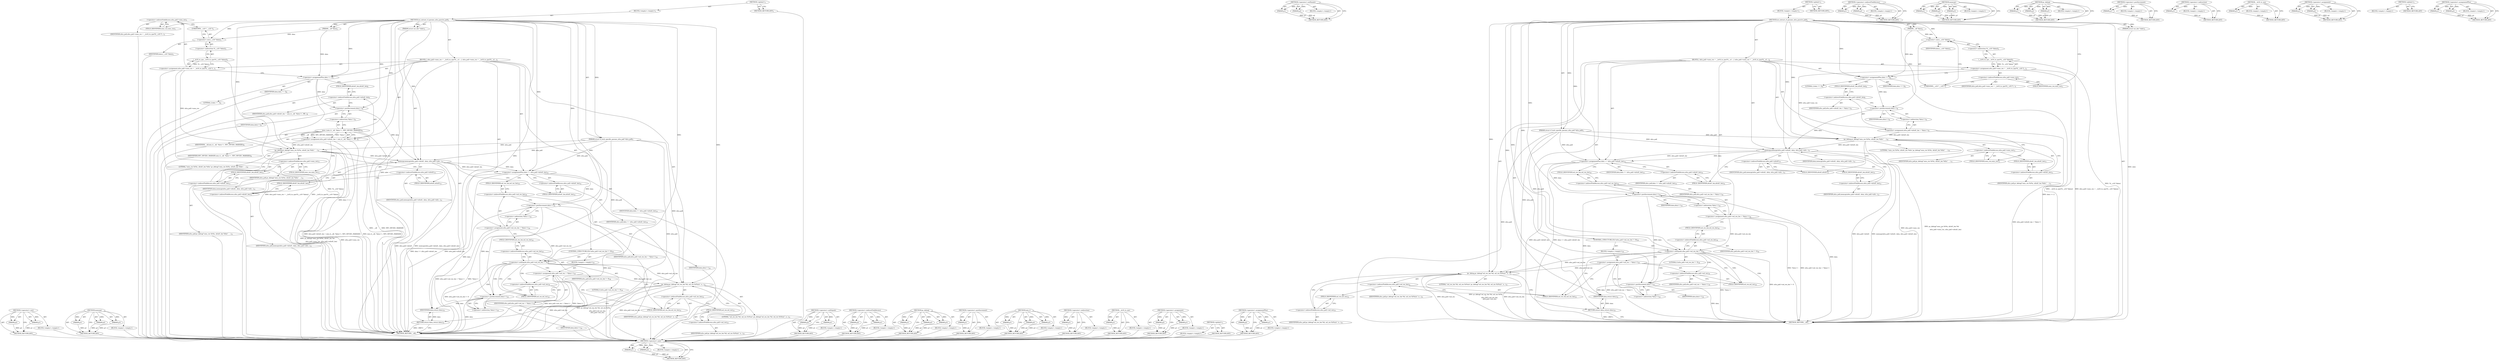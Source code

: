 digraph "&lt;operator&gt;.assignmentPlus" {
vulnerable_129 [label=<(METHOD,&lt;operator&gt;.cast)>];
vulnerable_130 [label=<(PARAM,p1)>];
vulnerable_131 [label=<(PARAM,p2)>];
vulnerable_132 [label=<(BLOCK,&lt;empty&gt;,&lt;empty&gt;)>];
vulnerable_133 [label=<(METHOD_RETURN,ANY)>];
vulnerable_155 [label=<(METHOD,&lt;operator&gt;.notEquals)>];
vulnerable_156 [label=<(PARAM,p1)>];
vulnerable_157 [label=<(PARAM,p2)>];
vulnerable_158 [label=<(BLOCK,&lt;empty&gt;,&lt;empty&gt;)>];
vulnerable_159 [label=<(METHOD_RETURN,ANY)>];
vulnerable_6 [label=<(METHOD,&lt;global&gt;)<SUB>1</SUB>>];
vulnerable_7 [label=<(BLOCK,&lt;empty&gt;,&lt;empty&gt;)<SUB>1</SUB>>];
vulnerable_8 [label=<(METHOD,nci_extract_rf_params_nfca_passive_poll)<SUB>1</SUB>>];
vulnerable_9 [label=<(PARAM,struct nci_dev *ndev)<SUB>1</SUB>>];
vulnerable_10 [label=<(PARAM,struct rf_tech_specific_params_nfca_poll *nfca_poll)<SUB>2</SUB>>];
vulnerable_11 [label=<(PARAM,__u8 *data)<SUB>3</SUB>>];
vulnerable_12 [label=<(BLOCK,{
 	nfca_poll-&gt;sens_res = __le16_to_cpu(*((__u1...,{
 	nfca_poll-&gt;sens_res = __le16_to_cpu(*((__u1...)<SUB>4</SUB>>];
vulnerable_13 [label=<(&lt;operator&gt;.assignment,nfca_poll-&gt;sens_res = __le16_to_cpu(*((__u16 *)...)<SUB>5</SUB>>];
vulnerable_14 [label=<(&lt;operator&gt;.indirectFieldAccess,nfca_poll-&gt;sens_res)<SUB>5</SUB>>];
vulnerable_15 [label=<(IDENTIFIER,nfca_poll,nfca_poll-&gt;sens_res = __le16_to_cpu(*((__u16 *)...)<SUB>5</SUB>>];
vulnerable_16 [label=<(FIELD_IDENTIFIER,sens_res,sens_res)<SUB>5</SUB>>];
vulnerable_17 [label=<(__le16_to_cpu,__le16_to_cpu(*((__u16 *)data)))<SUB>5</SUB>>];
vulnerable_18 [label=<(&lt;operator&gt;.indirection,*((__u16 *)data))<SUB>5</SUB>>];
vulnerable_19 [label=<(&lt;operator&gt;.cast,(__u16 *)data)<SUB>5</SUB>>];
vulnerable_20 [label=<(UNKNOWN,__u16 *,__u16 *)<SUB>5</SUB>>];
vulnerable_21 [label=<(IDENTIFIER,data,(__u16 *)data)<SUB>5</SUB>>];
vulnerable_22 [label=<(&lt;operator&gt;.assignmentPlus,data += 2)<SUB>6</SUB>>];
vulnerable_23 [label=<(IDENTIFIER,data,data += 2)<SUB>6</SUB>>];
vulnerable_24 [label=<(LITERAL,2,data += 2)<SUB>6</SUB>>];
vulnerable_25 [label=<(&lt;operator&gt;.assignment,nfca_poll-&gt;nfcid1_len = *data++)<SUB>8</SUB>>];
vulnerable_26 [label=<(&lt;operator&gt;.indirectFieldAccess,nfca_poll-&gt;nfcid1_len)<SUB>8</SUB>>];
vulnerable_27 [label=<(IDENTIFIER,nfca_poll,nfca_poll-&gt;nfcid1_len = *data++)<SUB>8</SUB>>];
vulnerable_28 [label=<(FIELD_IDENTIFIER,nfcid1_len,nfcid1_len)<SUB>8</SUB>>];
vulnerable_29 [label=<(&lt;operator&gt;.indirection,*data++)<SUB>8</SUB>>];
vulnerable_30 [label=<(&lt;operator&gt;.postIncrement,data++)<SUB>8</SUB>>];
vulnerable_31 [label=<(IDENTIFIER,data,data++)<SUB>8</SUB>>];
vulnerable_32 [label=<(pr_debug,pr_debug(&quot;sens_res 0x%x, nfcid1_len %d\n&quot;,
 		 ...)<SUB>10</SUB>>];
vulnerable_33 [label=<(LITERAL,&quot;sens_res 0x%x, nfcid1_len %d\n&quot;,pr_debug(&quot;sens_res 0x%x, nfcid1_len %d\n&quot;,
 		 ...)<SUB>10</SUB>>];
vulnerable_34 [label=<(&lt;operator&gt;.indirectFieldAccess,nfca_poll-&gt;sens_res)<SUB>11</SUB>>];
vulnerable_35 [label=<(IDENTIFIER,nfca_poll,pr_debug(&quot;sens_res 0x%x, nfcid1_len %d\n&quot;,
 		 ...)<SUB>11</SUB>>];
vulnerable_36 [label=<(FIELD_IDENTIFIER,sens_res,sens_res)<SUB>11</SUB>>];
vulnerable_37 [label=<(&lt;operator&gt;.indirectFieldAccess,nfca_poll-&gt;nfcid1_len)<SUB>11</SUB>>];
vulnerable_38 [label=<(IDENTIFIER,nfca_poll,pr_debug(&quot;sens_res 0x%x, nfcid1_len %d\n&quot;,
 		 ...)<SUB>11</SUB>>];
vulnerable_39 [label=<(FIELD_IDENTIFIER,nfcid1_len,nfcid1_len)<SUB>11</SUB>>];
vulnerable_40 [label=<(memcpy,memcpy(nfca_poll-&gt;nfcid1, data, nfca_poll-&gt;nfci...)<SUB>13</SUB>>];
vulnerable_41 [label=<(&lt;operator&gt;.indirectFieldAccess,nfca_poll-&gt;nfcid1)<SUB>13</SUB>>];
vulnerable_42 [label=<(IDENTIFIER,nfca_poll,memcpy(nfca_poll-&gt;nfcid1, data, nfca_poll-&gt;nfci...)<SUB>13</SUB>>];
vulnerable_43 [label=<(FIELD_IDENTIFIER,nfcid1,nfcid1)<SUB>13</SUB>>];
vulnerable_44 [label=<(IDENTIFIER,data,memcpy(nfca_poll-&gt;nfcid1, data, nfca_poll-&gt;nfci...)<SUB>13</SUB>>];
vulnerable_45 [label=<(&lt;operator&gt;.indirectFieldAccess,nfca_poll-&gt;nfcid1_len)<SUB>13</SUB>>];
vulnerable_46 [label=<(IDENTIFIER,nfca_poll,memcpy(nfca_poll-&gt;nfcid1, data, nfca_poll-&gt;nfci...)<SUB>13</SUB>>];
vulnerable_47 [label=<(FIELD_IDENTIFIER,nfcid1_len,nfcid1_len)<SUB>13</SUB>>];
vulnerable_48 [label=<(&lt;operator&gt;.assignmentPlus,data += nfca_poll-&gt;nfcid1_len)<SUB>14</SUB>>];
vulnerable_49 [label=<(IDENTIFIER,data,data += nfca_poll-&gt;nfcid1_len)<SUB>14</SUB>>];
vulnerable_50 [label=<(&lt;operator&gt;.indirectFieldAccess,nfca_poll-&gt;nfcid1_len)<SUB>14</SUB>>];
vulnerable_51 [label=<(IDENTIFIER,nfca_poll,data += nfca_poll-&gt;nfcid1_len)<SUB>14</SUB>>];
vulnerable_52 [label=<(FIELD_IDENTIFIER,nfcid1_len,nfcid1_len)<SUB>14</SUB>>];
vulnerable_53 [label=<(&lt;operator&gt;.assignment,nfca_poll-&gt;sel_res_len = *data++)<SUB>16</SUB>>];
vulnerable_54 [label=<(&lt;operator&gt;.indirectFieldAccess,nfca_poll-&gt;sel_res_len)<SUB>16</SUB>>];
vulnerable_55 [label=<(IDENTIFIER,nfca_poll,nfca_poll-&gt;sel_res_len = *data++)<SUB>16</SUB>>];
vulnerable_56 [label=<(FIELD_IDENTIFIER,sel_res_len,sel_res_len)<SUB>16</SUB>>];
vulnerable_57 [label=<(&lt;operator&gt;.indirection,*data++)<SUB>16</SUB>>];
vulnerable_58 [label=<(&lt;operator&gt;.postIncrement,data++)<SUB>16</SUB>>];
vulnerable_59 [label=<(IDENTIFIER,data,data++)<SUB>16</SUB>>];
vulnerable_60 [label=<(CONTROL_STRUCTURE,IF,if (nfca_poll-&gt;sel_res_len != 0))<SUB>18</SUB>>];
vulnerable_61 [label=<(&lt;operator&gt;.notEquals,nfca_poll-&gt;sel_res_len != 0)<SUB>18</SUB>>];
vulnerable_62 [label=<(&lt;operator&gt;.indirectFieldAccess,nfca_poll-&gt;sel_res_len)<SUB>18</SUB>>];
vulnerable_63 [label=<(IDENTIFIER,nfca_poll,nfca_poll-&gt;sel_res_len != 0)<SUB>18</SUB>>];
vulnerable_64 [label=<(FIELD_IDENTIFIER,sel_res_len,sel_res_len)<SUB>18</SUB>>];
vulnerable_65 [label=<(LITERAL,0,nfca_poll-&gt;sel_res_len != 0)<SUB>18</SUB>>];
vulnerable_66 [label=<(BLOCK,&lt;empty&gt;,&lt;empty&gt;)<SUB>19</SUB>>];
vulnerable_67 [label=<(&lt;operator&gt;.assignment,nfca_poll-&gt;sel_res = *data++)<SUB>19</SUB>>];
vulnerable_68 [label=<(&lt;operator&gt;.indirectFieldAccess,nfca_poll-&gt;sel_res)<SUB>19</SUB>>];
vulnerable_69 [label=<(IDENTIFIER,nfca_poll,nfca_poll-&gt;sel_res = *data++)<SUB>19</SUB>>];
vulnerable_70 [label=<(FIELD_IDENTIFIER,sel_res,sel_res)<SUB>19</SUB>>];
vulnerable_71 [label=<(&lt;operator&gt;.indirection,*data++)<SUB>19</SUB>>];
vulnerable_72 [label=<(&lt;operator&gt;.postIncrement,data++)<SUB>19</SUB>>];
vulnerable_73 [label=<(IDENTIFIER,data,data++)<SUB>19</SUB>>];
vulnerable_74 [label=<(pr_debug,pr_debug(&quot;sel_res_len %d, sel_res 0x%x\n&quot;,
		 n...)<SUB>21</SUB>>];
vulnerable_75 [label=<(LITERAL,&quot;sel_res_len %d, sel_res 0x%x\n&quot;,pr_debug(&quot;sel_res_len %d, sel_res 0x%x\n&quot;,
		 n...)<SUB>21</SUB>>];
vulnerable_76 [label=<(&lt;operator&gt;.indirectFieldAccess,nfca_poll-&gt;sel_res_len)<SUB>22</SUB>>];
vulnerable_77 [label=<(IDENTIFIER,nfca_poll,pr_debug(&quot;sel_res_len %d, sel_res 0x%x\n&quot;,
		 n...)<SUB>22</SUB>>];
vulnerable_78 [label=<(FIELD_IDENTIFIER,sel_res_len,sel_res_len)<SUB>22</SUB>>];
vulnerable_79 [label=<(&lt;operator&gt;.indirectFieldAccess,nfca_poll-&gt;sel_res)<SUB>23</SUB>>];
vulnerable_80 [label=<(IDENTIFIER,nfca_poll,pr_debug(&quot;sel_res_len %d, sel_res 0x%x\n&quot;,
		 n...)<SUB>23</SUB>>];
vulnerable_81 [label=<(FIELD_IDENTIFIER,sel_res,sel_res)<SUB>23</SUB>>];
vulnerable_82 [label=<(RETURN,return data;,return data;)<SUB>25</SUB>>];
vulnerable_83 [label=<(IDENTIFIER,data,return data;)<SUB>25</SUB>>];
vulnerable_84 [label=<(METHOD_RETURN,__u8)<SUB>1</SUB>>];
vulnerable_86 [label=<(METHOD_RETURN,ANY)<SUB>1</SUB>>];
vulnerable_116 [label=<(METHOD,&lt;operator&gt;.indirectFieldAccess)>];
vulnerable_117 [label=<(PARAM,p1)>];
vulnerable_118 [label=<(PARAM,p2)>];
vulnerable_119 [label=<(BLOCK,&lt;empty&gt;,&lt;empty&gt;)>];
vulnerable_120 [label=<(METHOD_RETURN,ANY)>];
vulnerable_149 [label=<(METHOD,memcpy)>];
vulnerable_150 [label=<(PARAM,p1)>];
vulnerable_151 [label=<(PARAM,p2)>];
vulnerable_152 [label=<(PARAM,p3)>];
vulnerable_153 [label=<(BLOCK,&lt;empty&gt;,&lt;empty&gt;)>];
vulnerable_154 [label=<(METHOD_RETURN,ANY)>];
vulnerable_143 [label=<(METHOD,pr_debug)>];
vulnerable_144 [label=<(PARAM,p1)>];
vulnerable_145 [label=<(PARAM,p2)>];
vulnerable_146 [label=<(PARAM,p3)>];
vulnerable_147 [label=<(BLOCK,&lt;empty&gt;,&lt;empty&gt;)>];
vulnerable_148 [label=<(METHOD_RETURN,ANY)>];
vulnerable_139 [label=<(METHOD,&lt;operator&gt;.postIncrement)>];
vulnerable_140 [label=<(PARAM,p1)>];
vulnerable_141 [label=<(BLOCK,&lt;empty&gt;,&lt;empty&gt;)>];
vulnerable_142 [label=<(METHOD_RETURN,ANY)>];
vulnerable_125 [label=<(METHOD,&lt;operator&gt;.indirection)>];
vulnerable_126 [label=<(PARAM,p1)>];
vulnerable_127 [label=<(BLOCK,&lt;empty&gt;,&lt;empty&gt;)>];
vulnerable_128 [label=<(METHOD_RETURN,ANY)>];
vulnerable_121 [label=<(METHOD,__le16_to_cpu)>];
vulnerable_122 [label=<(PARAM,p1)>];
vulnerable_123 [label=<(BLOCK,&lt;empty&gt;,&lt;empty&gt;)>];
vulnerable_124 [label=<(METHOD_RETURN,ANY)>];
vulnerable_111 [label=<(METHOD,&lt;operator&gt;.assignment)>];
vulnerable_112 [label=<(PARAM,p1)>];
vulnerable_113 [label=<(PARAM,p2)>];
vulnerable_114 [label=<(BLOCK,&lt;empty&gt;,&lt;empty&gt;)>];
vulnerable_115 [label=<(METHOD_RETURN,ANY)>];
vulnerable_105 [label=<(METHOD,&lt;global&gt;)<SUB>1</SUB>>];
vulnerable_106 [label=<(BLOCK,&lt;empty&gt;,&lt;empty&gt;)>];
vulnerable_107 [label=<(METHOD_RETURN,ANY)>];
vulnerable_134 [label=<(METHOD,&lt;operator&gt;.assignmentPlus)>];
vulnerable_135 [label=<(PARAM,p1)>];
vulnerable_136 [label=<(PARAM,p2)>];
vulnerable_137 [label=<(BLOCK,&lt;empty&gt;,&lt;empty&gt;)>];
vulnerable_138 [label=<(METHOD_RETURN,ANY)>];
fixed_132 [label=<(METHOD,&lt;operator&gt;.cast)>];
fixed_133 [label=<(PARAM,p1)>];
fixed_134 [label=<(PARAM,p2)>];
fixed_135 [label=<(BLOCK,&lt;empty&gt;,&lt;empty&gt;)>];
fixed_136 [label=<(METHOD_RETURN,ANY)>];
fixed_158 [label=<(METHOD,memcpy)>];
fixed_159 [label=<(PARAM,p1)>];
fixed_160 [label=<(PARAM,p2)>];
fixed_161 [label=<(PARAM,p3)>];
fixed_162 [label=<(BLOCK,&lt;empty&gt;,&lt;empty&gt;)>];
fixed_163 [label=<(METHOD_RETURN,ANY)>];
fixed_6 [label=<(METHOD,&lt;global&gt;)<SUB>1</SUB>>];
fixed_7 [label=<(BLOCK,&lt;empty&gt;,&lt;empty&gt;)<SUB>1</SUB>>];
fixed_8 [label=<(METHOD,nci_extract_rf_params_nfca_passive_poll)<SUB>1</SUB>>];
fixed_9 [label=<(PARAM,struct nci_dev *ndev)<SUB>1</SUB>>];
fixed_10 [label=<(PARAM,struct rf_tech_specific_params_nfca_poll *nfca_poll)<SUB>2</SUB>>];
fixed_11 [label=<(PARAM,__u8 *data)<SUB>3</SUB>>];
fixed_12 [label=<(BLOCK,{
 	nfca_poll-&gt;sens_res = __le16_to_cpu(*((__u1...,{
 	nfca_poll-&gt;sens_res = __le16_to_cpu(*((__u1...)<SUB>4</SUB>>];
fixed_13 [label=<(&lt;operator&gt;.assignment,nfca_poll-&gt;sens_res = __le16_to_cpu(*((__u16 *)...)<SUB>5</SUB>>];
fixed_14 [label=<(&lt;operator&gt;.indirectFieldAccess,nfca_poll-&gt;sens_res)<SUB>5</SUB>>];
fixed_15 [label=<(IDENTIFIER,nfca_poll,nfca_poll-&gt;sens_res = __le16_to_cpu(*((__u16 *)...)<SUB>5</SUB>>];
fixed_16 [label=<(FIELD_IDENTIFIER,sens_res,sens_res)<SUB>5</SUB>>];
fixed_17 [label=<(__le16_to_cpu,__le16_to_cpu(*((__u16 *)data)))<SUB>5</SUB>>];
fixed_18 [label=<(&lt;operator&gt;.indirection,*((__u16 *)data))<SUB>5</SUB>>];
fixed_19 [label=<(&lt;operator&gt;.cast,(__u16 *)data)<SUB>5</SUB>>];
fixed_20 [label=<(UNKNOWN,__u16 *,__u16 *)<SUB>5</SUB>>];
fixed_21 [label=<(IDENTIFIER,data,(__u16 *)data)<SUB>5</SUB>>];
fixed_22 [label=<(&lt;operator&gt;.assignmentPlus,data += 2)<SUB>6</SUB>>];
fixed_23 [label=<(IDENTIFIER,data,data += 2)<SUB>6</SUB>>];
fixed_24 [label=<(LITERAL,2,data += 2)<SUB>6</SUB>>];
fixed_25 [label=<(&lt;operator&gt;.assignment,nfca_poll-&gt;nfcid1_len = min_t(__u8, *data++, NF...)<SUB>8</SUB>>];
fixed_26 [label=<(&lt;operator&gt;.indirectFieldAccess,nfca_poll-&gt;nfcid1_len)<SUB>8</SUB>>];
fixed_27 [label=<(IDENTIFIER,nfca_poll,nfca_poll-&gt;nfcid1_len = min_t(__u8, *data++, NF...)<SUB>8</SUB>>];
fixed_28 [label=<(FIELD_IDENTIFIER,nfcid1_len,nfcid1_len)<SUB>8</SUB>>];
fixed_29 [label=<(min_t,min_t(__u8, *data++, NFC_NFCID1_MAXSIZE))<SUB>8</SUB>>];
fixed_30 [label=<(IDENTIFIER,__u8,min_t(__u8, *data++, NFC_NFCID1_MAXSIZE))<SUB>8</SUB>>];
fixed_31 [label=<(&lt;operator&gt;.indirection,*data++)<SUB>8</SUB>>];
fixed_32 [label=<(&lt;operator&gt;.postIncrement,data++)<SUB>8</SUB>>];
fixed_33 [label=<(IDENTIFIER,data,data++)<SUB>8</SUB>>];
fixed_34 [label=<(IDENTIFIER,NFC_NFCID1_MAXSIZE,min_t(__u8, *data++, NFC_NFCID1_MAXSIZE))<SUB>8</SUB>>];
fixed_35 [label=<(pr_debug,pr_debug(&quot;sens_res 0x%x, nfcid1_len %d\n&quot;,
 		 ...)<SUB>10</SUB>>];
fixed_36 [label=<(LITERAL,&quot;sens_res 0x%x, nfcid1_len %d\n&quot;,pr_debug(&quot;sens_res 0x%x, nfcid1_len %d\n&quot;,
 		 ...)<SUB>10</SUB>>];
fixed_37 [label=<(&lt;operator&gt;.indirectFieldAccess,nfca_poll-&gt;sens_res)<SUB>11</SUB>>];
fixed_38 [label=<(IDENTIFIER,nfca_poll,pr_debug(&quot;sens_res 0x%x, nfcid1_len %d\n&quot;,
 		 ...)<SUB>11</SUB>>];
fixed_39 [label=<(FIELD_IDENTIFIER,sens_res,sens_res)<SUB>11</SUB>>];
fixed_40 [label=<(&lt;operator&gt;.indirectFieldAccess,nfca_poll-&gt;nfcid1_len)<SUB>11</SUB>>];
fixed_41 [label=<(IDENTIFIER,nfca_poll,pr_debug(&quot;sens_res 0x%x, nfcid1_len %d\n&quot;,
 		 ...)<SUB>11</SUB>>];
fixed_42 [label=<(FIELD_IDENTIFIER,nfcid1_len,nfcid1_len)<SUB>11</SUB>>];
fixed_43 [label=<(memcpy,memcpy(nfca_poll-&gt;nfcid1, data, nfca_poll-&gt;nfci...)<SUB>13</SUB>>];
fixed_44 [label=<(&lt;operator&gt;.indirectFieldAccess,nfca_poll-&gt;nfcid1)<SUB>13</SUB>>];
fixed_45 [label=<(IDENTIFIER,nfca_poll,memcpy(nfca_poll-&gt;nfcid1, data, nfca_poll-&gt;nfci...)<SUB>13</SUB>>];
fixed_46 [label=<(FIELD_IDENTIFIER,nfcid1,nfcid1)<SUB>13</SUB>>];
fixed_47 [label=<(IDENTIFIER,data,memcpy(nfca_poll-&gt;nfcid1, data, nfca_poll-&gt;nfci...)<SUB>13</SUB>>];
fixed_48 [label=<(&lt;operator&gt;.indirectFieldAccess,nfca_poll-&gt;nfcid1_len)<SUB>13</SUB>>];
fixed_49 [label=<(IDENTIFIER,nfca_poll,memcpy(nfca_poll-&gt;nfcid1, data, nfca_poll-&gt;nfci...)<SUB>13</SUB>>];
fixed_50 [label=<(FIELD_IDENTIFIER,nfcid1_len,nfcid1_len)<SUB>13</SUB>>];
fixed_51 [label=<(&lt;operator&gt;.assignmentPlus,data += nfca_poll-&gt;nfcid1_len)<SUB>14</SUB>>];
fixed_52 [label=<(IDENTIFIER,data,data += nfca_poll-&gt;nfcid1_len)<SUB>14</SUB>>];
fixed_53 [label=<(&lt;operator&gt;.indirectFieldAccess,nfca_poll-&gt;nfcid1_len)<SUB>14</SUB>>];
fixed_54 [label=<(IDENTIFIER,nfca_poll,data += nfca_poll-&gt;nfcid1_len)<SUB>14</SUB>>];
fixed_55 [label=<(FIELD_IDENTIFIER,nfcid1_len,nfcid1_len)<SUB>14</SUB>>];
fixed_56 [label=<(&lt;operator&gt;.assignment,nfca_poll-&gt;sel_res_len = *data++)<SUB>16</SUB>>];
fixed_57 [label=<(&lt;operator&gt;.indirectFieldAccess,nfca_poll-&gt;sel_res_len)<SUB>16</SUB>>];
fixed_58 [label=<(IDENTIFIER,nfca_poll,nfca_poll-&gt;sel_res_len = *data++)<SUB>16</SUB>>];
fixed_59 [label=<(FIELD_IDENTIFIER,sel_res_len,sel_res_len)<SUB>16</SUB>>];
fixed_60 [label=<(&lt;operator&gt;.indirection,*data++)<SUB>16</SUB>>];
fixed_61 [label=<(&lt;operator&gt;.postIncrement,data++)<SUB>16</SUB>>];
fixed_62 [label=<(IDENTIFIER,data,data++)<SUB>16</SUB>>];
fixed_63 [label=<(CONTROL_STRUCTURE,IF,if (nfca_poll-&gt;sel_res_len != 0))<SUB>18</SUB>>];
fixed_64 [label=<(&lt;operator&gt;.notEquals,nfca_poll-&gt;sel_res_len != 0)<SUB>18</SUB>>];
fixed_65 [label=<(&lt;operator&gt;.indirectFieldAccess,nfca_poll-&gt;sel_res_len)<SUB>18</SUB>>];
fixed_66 [label=<(IDENTIFIER,nfca_poll,nfca_poll-&gt;sel_res_len != 0)<SUB>18</SUB>>];
fixed_67 [label=<(FIELD_IDENTIFIER,sel_res_len,sel_res_len)<SUB>18</SUB>>];
fixed_68 [label=<(LITERAL,0,nfca_poll-&gt;sel_res_len != 0)<SUB>18</SUB>>];
fixed_69 [label=<(BLOCK,&lt;empty&gt;,&lt;empty&gt;)<SUB>19</SUB>>];
fixed_70 [label=<(&lt;operator&gt;.assignment,nfca_poll-&gt;sel_res = *data++)<SUB>19</SUB>>];
fixed_71 [label=<(&lt;operator&gt;.indirectFieldAccess,nfca_poll-&gt;sel_res)<SUB>19</SUB>>];
fixed_72 [label=<(IDENTIFIER,nfca_poll,nfca_poll-&gt;sel_res = *data++)<SUB>19</SUB>>];
fixed_73 [label=<(FIELD_IDENTIFIER,sel_res,sel_res)<SUB>19</SUB>>];
fixed_74 [label=<(&lt;operator&gt;.indirection,*data++)<SUB>19</SUB>>];
fixed_75 [label=<(&lt;operator&gt;.postIncrement,data++)<SUB>19</SUB>>];
fixed_76 [label=<(IDENTIFIER,data,data++)<SUB>19</SUB>>];
fixed_77 [label=<(pr_debug,pr_debug(&quot;sel_res_len %d, sel_res 0x%x\n&quot;,
		 n...)<SUB>21</SUB>>];
fixed_78 [label=<(LITERAL,&quot;sel_res_len %d, sel_res 0x%x\n&quot;,pr_debug(&quot;sel_res_len %d, sel_res 0x%x\n&quot;,
		 n...)<SUB>21</SUB>>];
fixed_79 [label=<(&lt;operator&gt;.indirectFieldAccess,nfca_poll-&gt;sel_res_len)<SUB>22</SUB>>];
fixed_80 [label=<(IDENTIFIER,nfca_poll,pr_debug(&quot;sel_res_len %d, sel_res 0x%x\n&quot;,
		 n...)<SUB>22</SUB>>];
fixed_81 [label=<(FIELD_IDENTIFIER,sel_res_len,sel_res_len)<SUB>22</SUB>>];
fixed_82 [label=<(&lt;operator&gt;.indirectFieldAccess,nfca_poll-&gt;sel_res)<SUB>23</SUB>>];
fixed_83 [label=<(IDENTIFIER,nfca_poll,pr_debug(&quot;sel_res_len %d, sel_res 0x%x\n&quot;,
		 n...)<SUB>23</SUB>>];
fixed_84 [label=<(FIELD_IDENTIFIER,sel_res,sel_res)<SUB>23</SUB>>];
fixed_85 [label=<(RETURN,return data;,return data;)<SUB>25</SUB>>];
fixed_86 [label=<(IDENTIFIER,data,return data;)<SUB>25</SUB>>];
fixed_87 [label=<(METHOD_RETURN,__u8)<SUB>1</SUB>>];
fixed_89 [label=<(METHOD_RETURN,ANY)<SUB>1</SUB>>];
fixed_164 [label=<(METHOD,&lt;operator&gt;.notEquals)>];
fixed_165 [label=<(PARAM,p1)>];
fixed_166 [label=<(PARAM,p2)>];
fixed_167 [label=<(BLOCK,&lt;empty&gt;,&lt;empty&gt;)>];
fixed_168 [label=<(METHOD_RETURN,ANY)>];
fixed_119 [label=<(METHOD,&lt;operator&gt;.indirectFieldAccess)>];
fixed_120 [label=<(PARAM,p1)>];
fixed_121 [label=<(PARAM,p2)>];
fixed_122 [label=<(BLOCK,&lt;empty&gt;,&lt;empty&gt;)>];
fixed_123 [label=<(METHOD_RETURN,ANY)>];
fixed_152 [label=<(METHOD,pr_debug)>];
fixed_153 [label=<(PARAM,p1)>];
fixed_154 [label=<(PARAM,p2)>];
fixed_155 [label=<(PARAM,p3)>];
fixed_156 [label=<(BLOCK,&lt;empty&gt;,&lt;empty&gt;)>];
fixed_157 [label=<(METHOD_RETURN,ANY)>];
fixed_148 [label=<(METHOD,&lt;operator&gt;.postIncrement)>];
fixed_149 [label=<(PARAM,p1)>];
fixed_150 [label=<(BLOCK,&lt;empty&gt;,&lt;empty&gt;)>];
fixed_151 [label=<(METHOD_RETURN,ANY)>];
fixed_142 [label=<(METHOD,min_t)>];
fixed_143 [label=<(PARAM,p1)>];
fixed_144 [label=<(PARAM,p2)>];
fixed_145 [label=<(PARAM,p3)>];
fixed_146 [label=<(BLOCK,&lt;empty&gt;,&lt;empty&gt;)>];
fixed_147 [label=<(METHOD_RETURN,ANY)>];
fixed_128 [label=<(METHOD,&lt;operator&gt;.indirection)>];
fixed_129 [label=<(PARAM,p1)>];
fixed_130 [label=<(BLOCK,&lt;empty&gt;,&lt;empty&gt;)>];
fixed_131 [label=<(METHOD_RETURN,ANY)>];
fixed_124 [label=<(METHOD,__le16_to_cpu)>];
fixed_125 [label=<(PARAM,p1)>];
fixed_126 [label=<(BLOCK,&lt;empty&gt;,&lt;empty&gt;)>];
fixed_127 [label=<(METHOD_RETURN,ANY)>];
fixed_114 [label=<(METHOD,&lt;operator&gt;.assignment)>];
fixed_115 [label=<(PARAM,p1)>];
fixed_116 [label=<(PARAM,p2)>];
fixed_117 [label=<(BLOCK,&lt;empty&gt;,&lt;empty&gt;)>];
fixed_118 [label=<(METHOD_RETURN,ANY)>];
fixed_108 [label=<(METHOD,&lt;global&gt;)<SUB>1</SUB>>];
fixed_109 [label=<(BLOCK,&lt;empty&gt;,&lt;empty&gt;)>];
fixed_110 [label=<(METHOD_RETURN,ANY)>];
fixed_137 [label=<(METHOD,&lt;operator&gt;.assignmentPlus)>];
fixed_138 [label=<(PARAM,p1)>];
fixed_139 [label=<(PARAM,p2)>];
fixed_140 [label=<(BLOCK,&lt;empty&gt;,&lt;empty&gt;)>];
fixed_141 [label=<(METHOD_RETURN,ANY)>];
vulnerable_129 -> vulnerable_130  [key=0, label="AST: "];
vulnerable_129 -> vulnerable_130  [key=1, label="DDG: "];
vulnerable_129 -> vulnerable_132  [key=0, label="AST: "];
vulnerable_129 -> vulnerable_131  [key=0, label="AST: "];
vulnerable_129 -> vulnerable_131  [key=1, label="DDG: "];
vulnerable_129 -> vulnerable_133  [key=0, label="AST: "];
vulnerable_129 -> vulnerable_133  [key=1, label="CFG: "];
vulnerable_130 -> vulnerable_133  [key=0, label="DDG: p1"];
vulnerable_131 -> vulnerable_133  [key=0, label="DDG: p2"];
vulnerable_155 -> vulnerable_156  [key=0, label="AST: "];
vulnerable_155 -> vulnerable_156  [key=1, label="DDG: "];
vulnerable_155 -> vulnerable_158  [key=0, label="AST: "];
vulnerable_155 -> vulnerable_157  [key=0, label="AST: "];
vulnerable_155 -> vulnerable_157  [key=1, label="DDG: "];
vulnerable_155 -> vulnerable_159  [key=0, label="AST: "];
vulnerable_155 -> vulnerable_159  [key=1, label="CFG: "];
vulnerable_156 -> vulnerable_159  [key=0, label="DDG: p1"];
vulnerable_157 -> vulnerable_159  [key=0, label="DDG: p2"];
vulnerable_6 -> vulnerable_7  [key=0, label="AST: "];
vulnerable_6 -> vulnerable_86  [key=0, label="AST: "];
vulnerable_6 -> vulnerable_86  [key=1, label="CFG: "];
vulnerable_7 -> vulnerable_8  [key=0, label="AST: "];
vulnerable_8 -> vulnerable_9  [key=0, label="AST: "];
vulnerable_8 -> vulnerable_9  [key=1, label="DDG: "];
vulnerable_8 -> vulnerable_10  [key=0, label="AST: "];
vulnerable_8 -> vulnerable_10  [key=1, label="DDG: "];
vulnerable_8 -> vulnerable_11  [key=0, label="AST: "];
vulnerable_8 -> vulnerable_11  [key=1, label="DDG: "];
vulnerable_8 -> vulnerable_12  [key=0, label="AST: "];
vulnerable_8 -> vulnerable_84  [key=0, label="AST: "];
vulnerable_8 -> vulnerable_16  [key=0, label="CFG: "];
vulnerable_8 -> vulnerable_22  [key=0, label="DDG: "];
vulnerable_8 -> vulnerable_32  [key=0, label="DDG: "];
vulnerable_8 -> vulnerable_40  [key=0, label="DDG: "];
vulnerable_8 -> vulnerable_48  [key=0, label="DDG: "];
vulnerable_8 -> vulnerable_74  [key=0, label="DDG: "];
vulnerable_8 -> vulnerable_83  [key=0, label="DDG: "];
vulnerable_8 -> vulnerable_61  [key=0, label="DDG: "];
vulnerable_8 -> vulnerable_30  [key=0, label="DDG: "];
vulnerable_8 -> vulnerable_58  [key=0, label="DDG: "];
vulnerable_8 -> vulnerable_19  [key=0, label="DDG: "];
vulnerable_8 -> vulnerable_72  [key=0, label="DDG: "];
vulnerable_9 -> vulnerable_84  [key=0, label="DDG: ndev"];
vulnerable_10 -> vulnerable_84  [key=0, label="DDG: nfca_poll"];
vulnerable_10 -> vulnerable_48  [key=0, label="DDG: nfca_poll"];
vulnerable_10 -> vulnerable_32  [key=0, label="DDG: nfca_poll"];
vulnerable_10 -> vulnerable_40  [key=0, label="DDG: nfca_poll"];
vulnerable_10 -> vulnerable_74  [key=0, label="DDG: nfca_poll"];
vulnerable_10 -> vulnerable_61  [key=0, label="DDG: nfca_poll"];
vulnerable_11 -> vulnerable_22  [key=0, label="DDG: data"];
vulnerable_11 -> vulnerable_19  [key=0, label="DDG: data"];
vulnerable_12 -> vulnerable_13  [key=0, label="AST: "];
vulnerable_12 -> vulnerable_22  [key=0, label="AST: "];
vulnerable_12 -> vulnerable_25  [key=0, label="AST: "];
vulnerable_12 -> vulnerable_32  [key=0, label="AST: "];
vulnerable_12 -> vulnerable_40  [key=0, label="AST: "];
vulnerable_12 -> vulnerable_48  [key=0, label="AST: "];
vulnerable_12 -> vulnerable_53  [key=0, label="AST: "];
vulnerable_12 -> vulnerable_60  [key=0, label="AST: "];
vulnerable_12 -> vulnerable_74  [key=0, label="AST: "];
vulnerable_12 -> vulnerable_82  [key=0, label="AST: "];
vulnerable_13 -> vulnerable_14  [key=0, label="AST: "];
vulnerable_13 -> vulnerable_17  [key=0, label="AST: "];
vulnerable_13 -> vulnerable_22  [key=0, label="CFG: "];
vulnerable_13 -> vulnerable_84  [key=0, label="DDG: __le16_to_cpu(*((__u16 *)data))"];
vulnerable_13 -> vulnerable_84  [key=1, label="DDG: nfca_poll-&gt;sens_res = __le16_to_cpu(*((__u16 *)data))"];
vulnerable_13 -> vulnerable_32  [key=0, label="DDG: nfca_poll-&gt;sens_res"];
vulnerable_14 -> vulnerable_15  [key=0, label="AST: "];
vulnerable_14 -> vulnerable_16  [key=0, label="AST: "];
vulnerable_14 -> vulnerable_20  [key=0, label="CFG: "];
vulnerable_16 -> vulnerable_14  [key=0, label="CFG: "];
vulnerable_17 -> vulnerable_18  [key=0, label="AST: "];
vulnerable_17 -> vulnerable_13  [key=0, label="CFG: "];
vulnerable_17 -> vulnerable_13  [key=1, label="DDG: *((__u16 *)data)"];
vulnerable_17 -> vulnerable_84  [key=0, label="DDG: *((__u16 *)data)"];
vulnerable_18 -> vulnerable_19  [key=0, label="AST: "];
vulnerable_18 -> vulnerable_17  [key=0, label="CFG: "];
vulnerable_19 -> vulnerable_20  [key=0, label="AST: "];
vulnerable_19 -> vulnerable_21  [key=0, label="AST: "];
vulnerable_19 -> vulnerable_18  [key=0, label="CFG: "];
vulnerable_20 -> vulnerable_19  [key=0, label="CFG: "];
vulnerable_22 -> vulnerable_23  [key=0, label="AST: "];
vulnerable_22 -> vulnerable_24  [key=0, label="AST: "];
vulnerable_22 -> vulnerable_28  [key=0, label="CFG: "];
vulnerable_22 -> vulnerable_84  [key=0, label="DDG: data += 2"];
vulnerable_22 -> vulnerable_30  [key=0, label="DDG: data"];
vulnerable_25 -> vulnerable_26  [key=0, label="AST: "];
vulnerable_25 -> vulnerable_29  [key=0, label="AST: "];
vulnerable_25 -> vulnerable_36  [key=0, label="CFG: "];
vulnerable_25 -> vulnerable_84  [key=0, label="DDG: nfca_poll-&gt;nfcid1_len = *data++"];
vulnerable_25 -> vulnerable_32  [key=0, label="DDG: nfca_poll-&gt;nfcid1_len"];
vulnerable_26 -> vulnerable_27  [key=0, label="AST: "];
vulnerable_26 -> vulnerable_28  [key=0, label="AST: "];
vulnerable_26 -> vulnerable_30  [key=0, label="CFG: "];
vulnerable_28 -> vulnerable_26  [key=0, label="CFG: "];
vulnerable_29 -> vulnerable_30  [key=0, label="AST: "];
vulnerable_29 -> vulnerable_25  [key=0, label="CFG: "];
vulnerable_30 -> vulnerable_31  [key=0, label="AST: "];
vulnerable_30 -> vulnerable_29  [key=0, label="CFG: "];
vulnerable_30 -> vulnerable_40  [key=0, label="DDG: data"];
vulnerable_32 -> vulnerable_33  [key=0, label="AST: "];
vulnerable_32 -> vulnerable_34  [key=0, label="AST: "];
vulnerable_32 -> vulnerable_37  [key=0, label="AST: "];
vulnerable_32 -> vulnerable_43  [key=0, label="CFG: "];
vulnerable_32 -> vulnerable_84  [key=0, label="DDG: nfca_poll-&gt;sens_res"];
vulnerable_32 -> vulnerable_84  [key=1, label="DDG: pr_debug(&quot;sens_res 0x%x, nfcid1_len %d\n&quot;,
 		 nfca_poll-&gt;sens_res, nfca_poll-&gt;nfcid1_len)"];
vulnerable_32 -> vulnerable_40  [key=0, label="DDG: nfca_poll-&gt;nfcid1_len"];
vulnerable_34 -> vulnerable_35  [key=0, label="AST: "];
vulnerable_34 -> vulnerable_36  [key=0, label="AST: "];
vulnerable_34 -> vulnerable_39  [key=0, label="CFG: "];
vulnerable_36 -> vulnerable_34  [key=0, label="CFG: "];
vulnerable_37 -> vulnerable_38  [key=0, label="AST: "];
vulnerable_37 -> vulnerable_39  [key=0, label="AST: "];
vulnerable_37 -> vulnerable_32  [key=0, label="CFG: "];
vulnerable_39 -> vulnerable_37  [key=0, label="CFG: "];
vulnerable_40 -> vulnerable_41  [key=0, label="AST: "];
vulnerable_40 -> vulnerable_44  [key=0, label="AST: "];
vulnerable_40 -> vulnerable_45  [key=0, label="AST: "];
vulnerable_40 -> vulnerable_52  [key=0, label="CFG: "];
vulnerable_40 -> vulnerable_84  [key=0, label="DDG: nfca_poll-&gt;nfcid1"];
vulnerable_40 -> vulnerable_84  [key=1, label="DDG: memcpy(nfca_poll-&gt;nfcid1, data, nfca_poll-&gt;nfcid1_len)"];
vulnerable_40 -> vulnerable_48  [key=0, label="DDG: nfca_poll-&gt;nfcid1_len"];
vulnerable_40 -> vulnerable_48  [key=1, label="DDG: data"];
vulnerable_41 -> vulnerable_42  [key=0, label="AST: "];
vulnerable_41 -> vulnerable_43  [key=0, label="AST: "];
vulnerable_41 -> vulnerable_47  [key=0, label="CFG: "];
vulnerable_43 -> vulnerable_41  [key=0, label="CFG: "];
vulnerable_45 -> vulnerable_46  [key=0, label="AST: "];
vulnerable_45 -> vulnerable_47  [key=0, label="AST: "];
vulnerable_45 -> vulnerable_40  [key=0, label="CFG: "];
vulnerable_47 -> vulnerable_45  [key=0, label="CFG: "];
vulnerable_48 -> vulnerable_49  [key=0, label="AST: "];
vulnerable_48 -> vulnerable_50  [key=0, label="AST: "];
vulnerable_48 -> vulnerable_56  [key=0, label="CFG: "];
vulnerable_48 -> vulnerable_84  [key=0, label="DDG: nfca_poll-&gt;nfcid1_len"];
vulnerable_48 -> vulnerable_84  [key=1, label="DDG: data += nfca_poll-&gt;nfcid1_len"];
vulnerable_48 -> vulnerable_58  [key=0, label="DDG: data"];
vulnerable_50 -> vulnerable_51  [key=0, label="AST: "];
vulnerable_50 -> vulnerable_52  [key=0, label="AST: "];
vulnerable_50 -> vulnerable_48  [key=0, label="CFG: "];
vulnerable_52 -> vulnerable_50  [key=0, label="CFG: "];
vulnerable_53 -> vulnerable_54  [key=0, label="AST: "];
vulnerable_53 -> vulnerable_57  [key=0, label="AST: "];
vulnerable_53 -> vulnerable_64  [key=0, label="CFG: "];
vulnerable_53 -> vulnerable_84  [key=0, label="DDG: *data++"];
vulnerable_53 -> vulnerable_84  [key=1, label="DDG: nfca_poll-&gt;sel_res_len = *data++"];
vulnerable_53 -> vulnerable_61  [key=0, label="DDG: nfca_poll-&gt;sel_res_len"];
vulnerable_54 -> vulnerable_55  [key=0, label="AST: "];
vulnerable_54 -> vulnerable_56  [key=0, label="AST: "];
vulnerable_54 -> vulnerable_58  [key=0, label="CFG: "];
vulnerable_56 -> vulnerable_54  [key=0, label="CFG: "];
vulnerable_57 -> vulnerable_58  [key=0, label="AST: "];
vulnerable_57 -> vulnerable_53  [key=0, label="CFG: "];
vulnerable_58 -> vulnerable_59  [key=0, label="AST: "];
vulnerable_58 -> vulnerable_57  [key=0, label="CFG: "];
vulnerable_58 -> vulnerable_84  [key=0, label="DDG: data"];
vulnerable_58 -> vulnerable_83  [key=0, label="DDG: data"];
vulnerable_58 -> vulnerable_72  [key=0, label="DDG: data"];
vulnerable_60 -> vulnerable_61  [key=0, label="AST: "];
vulnerable_60 -> vulnerable_66  [key=0, label="AST: "];
vulnerable_61 -> vulnerable_62  [key=0, label="AST: "];
vulnerable_61 -> vulnerable_65  [key=0, label="AST: "];
vulnerable_61 -> vulnerable_70  [key=0, label="CFG: "];
vulnerable_61 -> vulnerable_70  [key=1, label="CDG: "];
vulnerable_61 -> vulnerable_78  [key=0, label="CFG: "];
vulnerable_61 -> vulnerable_84  [key=0, label="DDG: nfca_poll-&gt;sel_res_len != 0"];
vulnerable_61 -> vulnerable_74  [key=0, label="DDG: nfca_poll-&gt;sel_res_len"];
vulnerable_61 -> vulnerable_72  [key=0, label="CDG: "];
vulnerable_61 -> vulnerable_68  [key=0, label="CDG: "];
vulnerable_61 -> vulnerable_67  [key=0, label="CDG: "];
vulnerable_61 -> vulnerable_71  [key=0, label="CDG: "];
vulnerable_62 -> vulnerable_63  [key=0, label="AST: "];
vulnerable_62 -> vulnerable_64  [key=0, label="AST: "];
vulnerable_62 -> vulnerable_61  [key=0, label="CFG: "];
vulnerable_64 -> vulnerable_62  [key=0, label="CFG: "];
vulnerable_66 -> vulnerable_67  [key=0, label="AST: "];
vulnerable_67 -> vulnerable_68  [key=0, label="AST: "];
vulnerable_67 -> vulnerable_71  [key=0, label="AST: "];
vulnerable_67 -> vulnerable_78  [key=0, label="CFG: "];
vulnerable_67 -> vulnerable_84  [key=0, label="DDG: *data++"];
vulnerable_67 -> vulnerable_84  [key=1, label="DDG: nfca_poll-&gt;sel_res = *data++"];
vulnerable_67 -> vulnerable_74  [key=0, label="DDG: nfca_poll-&gt;sel_res"];
vulnerable_68 -> vulnerable_69  [key=0, label="AST: "];
vulnerable_68 -> vulnerable_70  [key=0, label="AST: "];
vulnerable_68 -> vulnerable_72  [key=0, label="CFG: "];
vulnerable_70 -> vulnerable_68  [key=0, label="CFG: "];
vulnerable_71 -> vulnerable_72  [key=0, label="AST: "];
vulnerable_71 -> vulnerable_67  [key=0, label="CFG: "];
vulnerable_72 -> vulnerable_73  [key=0, label="AST: "];
vulnerable_72 -> vulnerable_71  [key=0, label="CFG: "];
vulnerable_72 -> vulnerable_84  [key=0, label="DDG: data"];
vulnerable_72 -> vulnerable_83  [key=0, label="DDG: data"];
vulnerable_74 -> vulnerable_75  [key=0, label="AST: "];
vulnerable_74 -> vulnerable_76  [key=0, label="AST: "];
vulnerable_74 -> vulnerable_79  [key=0, label="AST: "];
vulnerable_74 -> vulnerable_82  [key=0, label="CFG: "];
vulnerable_74 -> vulnerable_84  [key=0, label="DDG: nfca_poll-&gt;sel_res_len"];
vulnerable_74 -> vulnerable_84  [key=1, label="DDG: nfca_poll-&gt;sel_res"];
vulnerable_74 -> vulnerable_84  [key=2, label="DDG: pr_debug(&quot;sel_res_len %d, sel_res 0x%x\n&quot;,
		 nfca_poll-&gt;sel_res_len,
		 nfca_poll-&gt;sel_res)"];
vulnerable_76 -> vulnerable_77  [key=0, label="AST: "];
vulnerable_76 -> vulnerable_78  [key=0, label="AST: "];
vulnerable_76 -> vulnerable_81  [key=0, label="CFG: "];
vulnerable_78 -> vulnerable_76  [key=0, label="CFG: "];
vulnerable_79 -> vulnerable_80  [key=0, label="AST: "];
vulnerable_79 -> vulnerable_81  [key=0, label="AST: "];
vulnerable_79 -> vulnerable_74  [key=0, label="CFG: "];
vulnerable_81 -> vulnerable_79  [key=0, label="CFG: "];
vulnerable_82 -> vulnerable_83  [key=0, label="AST: "];
vulnerable_82 -> vulnerable_84  [key=0, label="CFG: "];
vulnerable_82 -> vulnerable_84  [key=1, label="DDG: &lt;RET&gt;"];
vulnerable_83 -> vulnerable_82  [key=0, label="DDG: data"];
vulnerable_116 -> vulnerable_117  [key=0, label="AST: "];
vulnerable_116 -> vulnerable_117  [key=1, label="DDG: "];
vulnerable_116 -> vulnerable_119  [key=0, label="AST: "];
vulnerable_116 -> vulnerable_118  [key=0, label="AST: "];
vulnerable_116 -> vulnerable_118  [key=1, label="DDG: "];
vulnerable_116 -> vulnerable_120  [key=0, label="AST: "];
vulnerable_116 -> vulnerable_120  [key=1, label="CFG: "];
vulnerable_117 -> vulnerable_120  [key=0, label="DDG: p1"];
vulnerable_118 -> vulnerable_120  [key=0, label="DDG: p2"];
vulnerable_149 -> vulnerable_150  [key=0, label="AST: "];
vulnerable_149 -> vulnerable_150  [key=1, label="DDG: "];
vulnerable_149 -> vulnerable_153  [key=0, label="AST: "];
vulnerable_149 -> vulnerable_151  [key=0, label="AST: "];
vulnerable_149 -> vulnerable_151  [key=1, label="DDG: "];
vulnerable_149 -> vulnerable_154  [key=0, label="AST: "];
vulnerable_149 -> vulnerable_154  [key=1, label="CFG: "];
vulnerable_149 -> vulnerable_152  [key=0, label="AST: "];
vulnerable_149 -> vulnerable_152  [key=1, label="DDG: "];
vulnerable_150 -> vulnerable_154  [key=0, label="DDG: p1"];
vulnerable_151 -> vulnerable_154  [key=0, label="DDG: p2"];
vulnerable_152 -> vulnerable_154  [key=0, label="DDG: p3"];
vulnerable_143 -> vulnerable_144  [key=0, label="AST: "];
vulnerable_143 -> vulnerable_144  [key=1, label="DDG: "];
vulnerable_143 -> vulnerable_147  [key=0, label="AST: "];
vulnerable_143 -> vulnerable_145  [key=0, label="AST: "];
vulnerable_143 -> vulnerable_145  [key=1, label="DDG: "];
vulnerable_143 -> vulnerable_148  [key=0, label="AST: "];
vulnerable_143 -> vulnerable_148  [key=1, label="CFG: "];
vulnerable_143 -> vulnerable_146  [key=0, label="AST: "];
vulnerable_143 -> vulnerable_146  [key=1, label="DDG: "];
vulnerable_144 -> vulnerable_148  [key=0, label="DDG: p1"];
vulnerable_145 -> vulnerable_148  [key=0, label="DDG: p2"];
vulnerable_146 -> vulnerable_148  [key=0, label="DDG: p3"];
vulnerable_139 -> vulnerable_140  [key=0, label="AST: "];
vulnerable_139 -> vulnerable_140  [key=1, label="DDG: "];
vulnerable_139 -> vulnerable_141  [key=0, label="AST: "];
vulnerable_139 -> vulnerable_142  [key=0, label="AST: "];
vulnerable_139 -> vulnerable_142  [key=1, label="CFG: "];
vulnerable_140 -> vulnerable_142  [key=0, label="DDG: p1"];
vulnerable_125 -> vulnerable_126  [key=0, label="AST: "];
vulnerable_125 -> vulnerable_126  [key=1, label="DDG: "];
vulnerable_125 -> vulnerable_127  [key=0, label="AST: "];
vulnerable_125 -> vulnerable_128  [key=0, label="AST: "];
vulnerable_125 -> vulnerable_128  [key=1, label="CFG: "];
vulnerable_126 -> vulnerable_128  [key=0, label="DDG: p1"];
vulnerable_121 -> vulnerable_122  [key=0, label="AST: "];
vulnerable_121 -> vulnerable_122  [key=1, label="DDG: "];
vulnerable_121 -> vulnerable_123  [key=0, label="AST: "];
vulnerable_121 -> vulnerable_124  [key=0, label="AST: "];
vulnerable_121 -> vulnerable_124  [key=1, label="CFG: "];
vulnerable_122 -> vulnerable_124  [key=0, label="DDG: p1"];
vulnerable_111 -> vulnerable_112  [key=0, label="AST: "];
vulnerable_111 -> vulnerable_112  [key=1, label="DDG: "];
vulnerable_111 -> vulnerable_114  [key=0, label="AST: "];
vulnerable_111 -> vulnerable_113  [key=0, label="AST: "];
vulnerable_111 -> vulnerable_113  [key=1, label="DDG: "];
vulnerable_111 -> vulnerable_115  [key=0, label="AST: "];
vulnerable_111 -> vulnerable_115  [key=1, label="CFG: "];
vulnerable_112 -> vulnerable_115  [key=0, label="DDG: p1"];
vulnerable_113 -> vulnerable_115  [key=0, label="DDG: p2"];
vulnerable_105 -> vulnerable_106  [key=0, label="AST: "];
vulnerable_105 -> vulnerable_107  [key=0, label="AST: "];
vulnerable_105 -> vulnerable_107  [key=1, label="CFG: "];
vulnerable_134 -> vulnerable_135  [key=0, label="AST: "];
vulnerable_134 -> vulnerable_135  [key=1, label="DDG: "];
vulnerable_134 -> vulnerable_137  [key=0, label="AST: "];
vulnerable_134 -> vulnerable_136  [key=0, label="AST: "];
vulnerable_134 -> vulnerable_136  [key=1, label="DDG: "];
vulnerable_134 -> vulnerable_138  [key=0, label="AST: "];
vulnerable_134 -> vulnerable_138  [key=1, label="CFG: "];
vulnerable_135 -> vulnerable_138  [key=0, label="DDG: p1"];
vulnerable_136 -> vulnerable_138  [key=0, label="DDG: p2"];
fixed_132 -> fixed_133  [key=0, label="AST: "];
fixed_132 -> fixed_133  [key=1, label="DDG: "];
fixed_132 -> fixed_135  [key=0, label="AST: "];
fixed_132 -> fixed_134  [key=0, label="AST: "];
fixed_132 -> fixed_134  [key=1, label="DDG: "];
fixed_132 -> fixed_136  [key=0, label="AST: "];
fixed_132 -> fixed_136  [key=1, label="CFG: "];
fixed_133 -> fixed_136  [key=0, label="DDG: p1"];
fixed_134 -> fixed_136  [key=0, label="DDG: p2"];
fixed_135 -> vulnerable_129  [key=0];
fixed_136 -> vulnerable_129  [key=0];
fixed_158 -> fixed_159  [key=0, label="AST: "];
fixed_158 -> fixed_159  [key=1, label="DDG: "];
fixed_158 -> fixed_162  [key=0, label="AST: "];
fixed_158 -> fixed_160  [key=0, label="AST: "];
fixed_158 -> fixed_160  [key=1, label="DDG: "];
fixed_158 -> fixed_163  [key=0, label="AST: "];
fixed_158 -> fixed_163  [key=1, label="CFG: "];
fixed_158 -> fixed_161  [key=0, label="AST: "];
fixed_158 -> fixed_161  [key=1, label="DDG: "];
fixed_159 -> fixed_163  [key=0, label="DDG: p1"];
fixed_160 -> fixed_163  [key=0, label="DDG: p2"];
fixed_161 -> fixed_163  [key=0, label="DDG: p3"];
fixed_162 -> vulnerable_129  [key=0];
fixed_163 -> vulnerable_129  [key=0];
fixed_6 -> fixed_7  [key=0, label="AST: "];
fixed_6 -> fixed_89  [key=0, label="AST: "];
fixed_6 -> fixed_89  [key=1, label="CFG: "];
fixed_7 -> fixed_8  [key=0, label="AST: "];
fixed_8 -> fixed_9  [key=0, label="AST: "];
fixed_8 -> fixed_9  [key=1, label="DDG: "];
fixed_8 -> fixed_10  [key=0, label="AST: "];
fixed_8 -> fixed_10  [key=1, label="DDG: "];
fixed_8 -> fixed_11  [key=0, label="AST: "];
fixed_8 -> fixed_11  [key=1, label="DDG: "];
fixed_8 -> fixed_12  [key=0, label="AST: "];
fixed_8 -> fixed_87  [key=0, label="AST: "];
fixed_8 -> fixed_16  [key=0, label="CFG: "];
fixed_8 -> fixed_22  [key=0, label="DDG: "];
fixed_8 -> fixed_35  [key=0, label="DDG: "];
fixed_8 -> fixed_43  [key=0, label="DDG: "];
fixed_8 -> fixed_51  [key=0, label="DDG: "];
fixed_8 -> fixed_77  [key=0, label="DDG: "];
fixed_8 -> fixed_86  [key=0, label="DDG: "];
fixed_8 -> fixed_29  [key=0, label="DDG: "];
fixed_8 -> fixed_64  [key=0, label="DDG: "];
fixed_8 -> fixed_61  [key=0, label="DDG: "];
fixed_8 -> fixed_19  [key=0, label="DDG: "];
fixed_8 -> fixed_32  [key=0, label="DDG: "];
fixed_8 -> fixed_75  [key=0, label="DDG: "];
fixed_9 -> fixed_87  [key=0, label="DDG: ndev"];
fixed_10 -> fixed_87  [key=0, label="DDG: nfca_poll"];
fixed_10 -> fixed_51  [key=0, label="DDG: nfca_poll"];
fixed_10 -> fixed_35  [key=0, label="DDG: nfca_poll"];
fixed_10 -> fixed_43  [key=0, label="DDG: nfca_poll"];
fixed_10 -> fixed_77  [key=0, label="DDG: nfca_poll"];
fixed_10 -> fixed_64  [key=0, label="DDG: nfca_poll"];
fixed_11 -> fixed_22  [key=0, label="DDG: data"];
fixed_11 -> fixed_19  [key=0, label="DDG: data"];
fixed_12 -> fixed_13  [key=0, label="AST: "];
fixed_12 -> fixed_22  [key=0, label="AST: "];
fixed_12 -> fixed_25  [key=0, label="AST: "];
fixed_12 -> fixed_35  [key=0, label="AST: "];
fixed_12 -> fixed_43  [key=0, label="AST: "];
fixed_12 -> fixed_51  [key=0, label="AST: "];
fixed_12 -> fixed_56  [key=0, label="AST: "];
fixed_12 -> fixed_63  [key=0, label="AST: "];
fixed_12 -> fixed_77  [key=0, label="AST: "];
fixed_12 -> fixed_85  [key=0, label="AST: "];
fixed_13 -> fixed_14  [key=0, label="AST: "];
fixed_13 -> fixed_17  [key=0, label="AST: "];
fixed_13 -> fixed_22  [key=0, label="CFG: "];
fixed_13 -> fixed_87  [key=0, label="DDG: __le16_to_cpu(*((__u16 *)data))"];
fixed_13 -> fixed_87  [key=1, label="DDG: nfca_poll-&gt;sens_res = __le16_to_cpu(*((__u16 *)data))"];
fixed_13 -> fixed_35  [key=0, label="DDG: nfca_poll-&gt;sens_res"];
fixed_14 -> fixed_15  [key=0, label="AST: "];
fixed_14 -> fixed_16  [key=0, label="AST: "];
fixed_14 -> fixed_20  [key=0, label="CFG: "];
fixed_15 -> vulnerable_129  [key=0];
fixed_16 -> fixed_14  [key=0, label="CFG: "];
fixed_17 -> fixed_18  [key=0, label="AST: "];
fixed_17 -> fixed_13  [key=0, label="CFG: "];
fixed_17 -> fixed_13  [key=1, label="DDG: *((__u16 *)data)"];
fixed_17 -> fixed_87  [key=0, label="DDG: *((__u16 *)data)"];
fixed_18 -> fixed_19  [key=0, label="AST: "];
fixed_18 -> fixed_17  [key=0, label="CFG: "];
fixed_19 -> fixed_20  [key=0, label="AST: "];
fixed_19 -> fixed_21  [key=0, label="AST: "];
fixed_19 -> fixed_18  [key=0, label="CFG: "];
fixed_20 -> fixed_19  [key=0, label="CFG: "];
fixed_21 -> vulnerable_129  [key=0];
fixed_22 -> fixed_23  [key=0, label="AST: "];
fixed_22 -> fixed_24  [key=0, label="AST: "];
fixed_22 -> fixed_28  [key=0, label="CFG: "];
fixed_22 -> fixed_87  [key=0, label="DDG: data += 2"];
fixed_22 -> fixed_32  [key=0, label="DDG: data"];
fixed_23 -> vulnerable_129  [key=0];
fixed_24 -> vulnerable_129  [key=0];
fixed_25 -> fixed_26  [key=0, label="AST: "];
fixed_25 -> fixed_29  [key=0, label="AST: "];
fixed_25 -> fixed_39  [key=0, label="CFG: "];
fixed_25 -> fixed_87  [key=0, label="DDG: min_t(__u8, *data++, NFC_NFCID1_MAXSIZE)"];
fixed_25 -> fixed_87  [key=1, label="DDG: nfca_poll-&gt;nfcid1_len = min_t(__u8, *data++, NFC_NFCID1_MAXSIZE)"];
fixed_25 -> fixed_35  [key=0, label="DDG: nfca_poll-&gt;nfcid1_len"];
fixed_26 -> fixed_27  [key=0, label="AST: "];
fixed_26 -> fixed_28  [key=0, label="AST: "];
fixed_26 -> fixed_32  [key=0, label="CFG: "];
fixed_27 -> vulnerable_129  [key=0];
fixed_28 -> fixed_26  [key=0, label="CFG: "];
fixed_29 -> fixed_30  [key=0, label="AST: "];
fixed_29 -> fixed_31  [key=0, label="AST: "];
fixed_29 -> fixed_34  [key=0, label="AST: "];
fixed_29 -> fixed_25  [key=0, label="CFG: "];
fixed_29 -> fixed_25  [key=1, label="DDG: __u8"];
fixed_29 -> fixed_25  [key=2, label="DDG: *data++"];
fixed_29 -> fixed_25  [key=3, label="DDG: NFC_NFCID1_MAXSIZE"];
fixed_29 -> fixed_87  [key=0, label="DDG: __u8"];
fixed_29 -> fixed_87  [key=1, label="DDG: NFC_NFCID1_MAXSIZE"];
fixed_30 -> vulnerable_129  [key=0];
fixed_31 -> fixed_32  [key=0, label="AST: "];
fixed_31 -> fixed_29  [key=0, label="CFG: "];
fixed_32 -> fixed_33  [key=0, label="AST: "];
fixed_32 -> fixed_31  [key=0, label="CFG: "];
fixed_32 -> fixed_43  [key=0, label="DDG: data"];
fixed_33 -> vulnerable_129  [key=0];
fixed_34 -> vulnerable_129  [key=0];
fixed_35 -> fixed_36  [key=0, label="AST: "];
fixed_35 -> fixed_37  [key=0, label="AST: "];
fixed_35 -> fixed_40  [key=0, label="AST: "];
fixed_35 -> fixed_46  [key=0, label="CFG: "];
fixed_35 -> fixed_87  [key=0, label="DDG: nfca_poll-&gt;sens_res"];
fixed_35 -> fixed_87  [key=1, label="DDG: pr_debug(&quot;sens_res 0x%x, nfcid1_len %d\n&quot;,
 		 nfca_poll-&gt;sens_res, nfca_poll-&gt;nfcid1_len)"];
fixed_35 -> fixed_43  [key=0, label="DDG: nfca_poll-&gt;nfcid1_len"];
fixed_36 -> vulnerable_129  [key=0];
fixed_37 -> fixed_38  [key=0, label="AST: "];
fixed_37 -> fixed_39  [key=0, label="AST: "];
fixed_37 -> fixed_42  [key=0, label="CFG: "];
fixed_38 -> vulnerable_129  [key=0];
fixed_39 -> fixed_37  [key=0, label="CFG: "];
fixed_40 -> fixed_41  [key=0, label="AST: "];
fixed_40 -> fixed_42  [key=0, label="AST: "];
fixed_40 -> fixed_35  [key=0, label="CFG: "];
fixed_41 -> vulnerable_129  [key=0];
fixed_42 -> fixed_40  [key=0, label="CFG: "];
fixed_43 -> fixed_44  [key=0, label="AST: "];
fixed_43 -> fixed_47  [key=0, label="AST: "];
fixed_43 -> fixed_48  [key=0, label="AST: "];
fixed_43 -> fixed_55  [key=0, label="CFG: "];
fixed_43 -> fixed_87  [key=0, label="DDG: nfca_poll-&gt;nfcid1"];
fixed_43 -> fixed_87  [key=1, label="DDG: memcpy(nfca_poll-&gt;nfcid1, data, nfca_poll-&gt;nfcid1_len)"];
fixed_43 -> fixed_51  [key=0, label="DDG: nfca_poll-&gt;nfcid1_len"];
fixed_43 -> fixed_51  [key=1, label="DDG: data"];
fixed_44 -> fixed_45  [key=0, label="AST: "];
fixed_44 -> fixed_46  [key=0, label="AST: "];
fixed_44 -> fixed_50  [key=0, label="CFG: "];
fixed_45 -> vulnerable_129  [key=0];
fixed_46 -> fixed_44  [key=0, label="CFG: "];
fixed_47 -> vulnerable_129  [key=0];
fixed_48 -> fixed_49  [key=0, label="AST: "];
fixed_48 -> fixed_50  [key=0, label="AST: "];
fixed_48 -> fixed_43  [key=0, label="CFG: "];
fixed_49 -> vulnerable_129  [key=0];
fixed_50 -> fixed_48  [key=0, label="CFG: "];
fixed_51 -> fixed_52  [key=0, label="AST: "];
fixed_51 -> fixed_53  [key=0, label="AST: "];
fixed_51 -> fixed_59  [key=0, label="CFG: "];
fixed_51 -> fixed_87  [key=0, label="DDG: nfca_poll-&gt;nfcid1_len"];
fixed_51 -> fixed_87  [key=1, label="DDG: data += nfca_poll-&gt;nfcid1_len"];
fixed_51 -> fixed_61  [key=0, label="DDG: data"];
fixed_52 -> vulnerable_129  [key=0];
fixed_53 -> fixed_54  [key=0, label="AST: "];
fixed_53 -> fixed_55  [key=0, label="AST: "];
fixed_53 -> fixed_51  [key=0, label="CFG: "];
fixed_54 -> vulnerable_129  [key=0];
fixed_55 -> fixed_53  [key=0, label="CFG: "];
fixed_56 -> fixed_57  [key=0, label="AST: "];
fixed_56 -> fixed_60  [key=0, label="AST: "];
fixed_56 -> fixed_67  [key=0, label="CFG: "];
fixed_56 -> fixed_87  [key=0, label="DDG: *data++"];
fixed_56 -> fixed_87  [key=1, label="DDG: nfca_poll-&gt;sel_res_len = *data++"];
fixed_56 -> fixed_64  [key=0, label="DDG: nfca_poll-&gt;sel_res_len"];
fixed_57 -> fixed_58  [key=0, label="AST: "];
fixed_57 -> fixed_59  [key=0, label="AST: "];
fixed_57 -> fixed_61  [key=0, label="CFG: "];
fixed_58 -> vulnerable_129  [key=0];
fixed_59 -> fixed_57  [key=0, label="CFG: "];
fixed_60 -> fixed_61  [key=0, label="AST: "];
fixed_60 -> fixed_56  [key=0, label="CFG: "];
fixed_61 -> fixed_62  [key=0, label="AST: "];
fixed_61 -> fixed_60  [key=0, label="CFG: "];
fixed_61 -> fixed_87  [key=0, label="DDG: data"];
fixed_61 -> fixed_86  [key=0, label="DDG: data"];
fixed_61 -> fixed_75  [key=0, label="DDG: data"];
fixed_62 -> vulnerable_129  [key=0];
fixed_63 -> fixed_64  [key=0, label="AST: "];
fixed_63 -> fixed_69  [key=0, label="AST: "];
fixed_64 -> fixed_65  [key=0, label="AST: "];
fixed_64 -> fixed_68  [key=0, label="AST: "];
fixed_64 -> fixed_73  [key=0, label="CFG: "];
fixed_64 -> fixed_73  [key=1, label="CDG: "];
fixed_64 -> fixed_81  [key=0, label="CFG: "];
fixed_64 -> fixed_87  [key=0, label="DDG: nfca_poll-&gt;sel_res_len != 0"];
fixed_64 -> fixed_77  [key=0, label="DDG: nfca_poll-&gt;sel_res_len"];
fixed_64 -> fixed_70  [key=0, label="CDG: "];
fixed_64 -> fixed_74  [key=0, label="CDG: "];
fixed_64 -> fixed_71  [key=0, label="CDG: "];
fixed_64 -> fixed_75  [key=0, label="CDG: "];
fixed_65 -> fixed_66  [key=0, label="AST: "];
fixed_65 -> fixed_67  [key=0, label="AST: "];
fixed_65 -> fixed_64  [key=0, label="CFG: "];
fixed_66 -> vulnerable_129  [key=0];
fixed_67 -> fixed_65  [key=0, label="CFG: "];
fixed_68 -> vulnerable_129  [key=0];
fixed_69 -> fixed_70  [key=0, label="AST: "];
fixed_70 -> fixed_71  [key=0, label="AST: "];
fixed_70 -> fixed_74  [key=0, label="AST: "];
fixed_70 -> fixed_81  [key=0, label="CFG: "];
fixed_70 -> fixed_87  [key=0, label="DDG: *data++"];
fixed_70 -> fixed_87  [key=1, label="DDG: nfca_poll-&gt;sel_res = *data++"];
fixed_70 -> fixed_77  [key=0, label="DDG: nfca_poll-&gt;sel_res"];
fixed_71 -> fixed_72  [key=0, label="AST: "];
fixed_71 -> fixed_73  [key=0, label="AST: "];
fixed_71 -> fixed_75  [key=0, label="CFG: "];
fixed_72 -> vulnerable_129  [key=0];
fixed_73 -> fixed_71  [key=0, label="CFG: "];
fixed_74 -> fixed_75  [key=0, label="AST: "];
fixed_74 -> fixed_70  [key=0, label="CFG: "];
fixed_75 -> fixed_76  [key=0, label="AST: "];
fixed_75 -> fixed_74  [key=0, label="CFG: "];
fixed_75 -> fixed_87  [key=0, label="DDG: data"];
fixed_75 -> fixed_86  [key=0, label="DDG: data"];
fixed_76 -> vulnerable_129  [key=0];
fixed_77 -> fixed_78  [key=0, label="AST: "];
fixed_77 -> fixed_79  [key=0, label="AST: "];
fixed_77 -> fixed_82  [key=0, label="AST: "];
fixed_77 -> fixed_85  [key=0, label="CFG: "];
fixed_77 -> fixed_87  [key=0, label="DDG: nfca_poll-&gt;sel_res_len"];
fixed_77 -> fixed_87  [key=1, label="DDG: nfca_poll-&gt;sel_res"];
fixed_77 -> fixed_87  [key=2, label="DDG: pr_debug(&quot;sel_res_len %d, sel_res 0x%x\n&quot;,
		 nfca_poll-&gt;sel_res_len,
		 nfca_poll-&gt;sel_res)"];
fixed_78 -> vulnerable_129  [key=0];
fixed_79 -> fixed_80  [key=0, label="AST: "];
fixed_79 -> fixed_81  [key=0, label="AST: "];
fixed_79 -> fixed_84  [key=0, label="CFG: "];
fixed_80 -> vulnerable_129  [key=0];
fixed_81 -> fixed_79  [key=0, label="CFG: "];
fixed_82 -> fixed_83  [key=0, label="AST: "];
fixed_82 -> fixed_84  [key=0, label="AST: "];
fixed_82 -> fixed_77  [key=0, label="CFG: "];
fixed_83 -> vulnerable_129  [key=0];
fixed_84 -> fixed_82  [key=0, label="CFG: "];
fixed_85 -> fixed_86  [key=0, label="AST: "];
fixed_85 -> fixed_87  [key=0, label="CFG: "];
fixed_85 -> fixed_87  [key=1, label="DDG: &lt;RET&gt;"];
fixed_86 -> fixed_85  [key=0, label="DDG: data"];
fixed_87 -> vulnerable_129  [key=0];
fixed_89 -> vulnerable_129  [key=0];
fixed_164 -> fixed_165  [key=0, label="AST: "];
fixed_164 -> fixed_165  [key=1, label="DDG: "];
fixed_164 -> fixed_167  [key=0, label="AST: "];
fixed_164 -> fixed_166  [key=0, label="AST: "];
fixed_164 -> fixed_166  [key=1, label="DDG: "];
fixed_164 -> fixed_168  [key=0, label="AST: "];
fixed_164 -> fixed_168  [key=1, label="CFG: "];
fixed_165 -> fixed_168  [key=0, label="DDG: p1"];
fixed_166 -> fixed_168  [key=0, label="DDG: p2"];
fixed_167 -> vulnerable_129  [key=0];
fixed_168 -> vulnerable_129  [key=0];
fixed_119 -> fixed_120  [key=0, label="AST: "];
fixed_119 -> fixed_120  [key=1, label="DDG: "];
fixed_119 -> fixed_122  [key=0, label="AST: "];
fixed_119 -> fixed_121  [key=0, label="AST: "];
fixed_119 -> fixed_121  [key=1, label="DDG: "];
fixed_119 -> fixed_123  [key=0, label="AST: "];
fixed_119 -> fixed_123  [key=1, label="CFG: "];
fixed_120 -> fixed_123  [key=0, label="DDG: p1"];
fixed_121 -> fixed_123  [key=0, label="DDG: p2"];
fixed_122 -> vulnerable_129  [key=0];
fixed_123 -> vulnerable_129  [key=0];
fixed_152 -> fixed_153  [key=0, label="AST: "];
fixed_152 -> fixed_153  [key=1, label="DDG: "];
fixed_152 -> fixed_156  [key=0, label="AST: "];
fixed_152 -> fixed_154  [key=0, label="AST: "];
fixed_152 -> fixed_154  [key=1, label="DDG: "];
fixed_152 -> fixed_157  [key=0, label="AST: "];
fixed_152 -> fixed_157  [key=1, label="CFG: "];
fixed_152 -> fixed_155  [key=0, label="AST: "];
fixed_152 -> fixed_155  [key=1, label="DDG: "];
fixed_153 -> fixed_157  [key=0, label="DDG: p1"];
fixed_154 -> fixed_157  [key=0, label="DDG: p2"];
fixed_155 -> fixed_157  [key=0, label="DDG: p3"];
fixed_156 -> vulnerable_129  [key=0];
fixed_157 -> vulnerable_129  [key=0];
fixed_148 -> fixed_149  [key=0, label="AST: "];
fixed_148 -> fixed_149  [key=1, label="DDG: "];
fixed_148 -> fixed_150  [key=0, label="AST: "];
fixed_148 -> fixed_151  [key=0, label="AST: "];
fixed_148 -> fixed_151  [key=1, label="CFG: "];
fixed_149 -> fixed_151  [key=0, label="DDG: p1"];
fixed_150 -> vulnerable_129  [key=0];
fixed_151 -> vulnerable_129  [key=0];
fixed_142 -> fixed_143  [key=0, label="AST: "];
fixed_142 -> fixed_143  [key=1, label="DDG: "];
fixed_142 -> fixed_146  [key=0, label="AST: "];
fixed_142 -> fixed_144  [key=0, label="AST: "];
fixed_142 -> fixed_144  [key=1, label="DDG: "];
fixed_142 -> fixed_147  [key=0, label="AST: "];
fixed_142 -> fixed_147  [key=1, label="CFG: "];
fixed_142 -> fixed_145  [key=0, label="AST: "];
fixed_142 -> fixed_145  [key=1, label="DDG: "];
fixed_143 -> fixed_147  [key=0, label="DDG: p1"];
fixed_144 -> fixed_147  [key=0, label="DDG: p2"];
fixed_145 -> fixed_147  [key=0, label="DDG: p3"];
fixed_146 -> vulnerable_129  [key=0];
fixed_147 -> vulnerable_129  [key=0];
fixed_128 -> fixed_129  [key=0, label="AST: "];
fixed_128 -> fixed_129  [key=1, label="DDG: "];
fixed_128 -> fixed_130  [key=0, label="AST: "];
fixed_128 -> fixed_131  [key=0, label="AST: "];
fixed_128 -> fixed_131  [key=1, label="CFG: "];
fixed_129 -> fixed_131  [key=0, label="DDG: p1"];
fixed_130 -> vulnerable_129  [key=0];
fixed_131 -> vulnerable_129  [key=0];
fixed_124 -> fixed_125  [key=0, label="AST: "];
fixed_124 -> fixed_125  [key=1, label="DDG: "];
fixed_124 -> fixed_126  [key=0, label="AST: "];
fixed_124 -> fixed_127  [key=0, label="AST: "];
fixed_124 -> fixed_127  [key=1, label="CFG: "];
fixed_125 -> fixed_127  [key=0, label="DDG: p1"];
fixed_126 -> vulnerable_129  [key=0];
fixed_127 -> vulnerable_129  [key=0];
fixed_114 -> fixed_115  [key=0, label="AST: "];
fixed_114 -> fixed_115  [key=1, label="DDG: "];
fixed_114 -> fixed_117  [key=0, label="AST: "];
fixed_114 -> fixed_116  [key=0, label="AST: "];
fixed_114 -> fixed_116  [key=1, label="DDG: "];
fixed_114 -> fixed_118  [key=0, label="AST: "];
fixed_114 -> fixed_118  [key=1, label="CFG: "];
fixed_115 -> fixed_118  [key=0, label="DDG: p1"];
fixed_116 -> fixed_118  [key=0, label="DDG: p2"];
fixed_117 -> vulnerable_129  [key=0];
fixed_118 -> vulnerable_129  [key=0];
fixed_108 -> fixed_109  [key=0, label="AST: "];
fixed_108 -> fixed_110  [key=0, label="AST: "];
fixed_108 -> fixed_110  [key=1, label="CFG: "];
fixed_109 -> vulnerable_129  [key=0];
fixed_110 -> vulnerable_129  [key=0];
fixed_137 -> fixed_138  [key=0, label="AST: "];
fixed_137 -> fixed_138  [key=1, label="DDG: "];
fixed_137 -> fixed_140  [key=0, label="AST: "];
fixed_137 -> fixed_139  [key=0, label="AST: "];
fixed_137 -> fixed_139  [key=1, label="DDG: "];
fixed_137 -> fixed_141  [key=0, label="AST: "];
fixed_137 -> fixed_141  [key=1, label="CFG: "];
fixed_138 -> fixed_141  [key=0, label="DDG: p1"];
fixed_139 -> fixed_141  [key=0, label="DDG: p2"];
fixed_140 -> vulnerable_129  [key=0];
fixed_141 -> vulnerable_129  [key=0];
}
